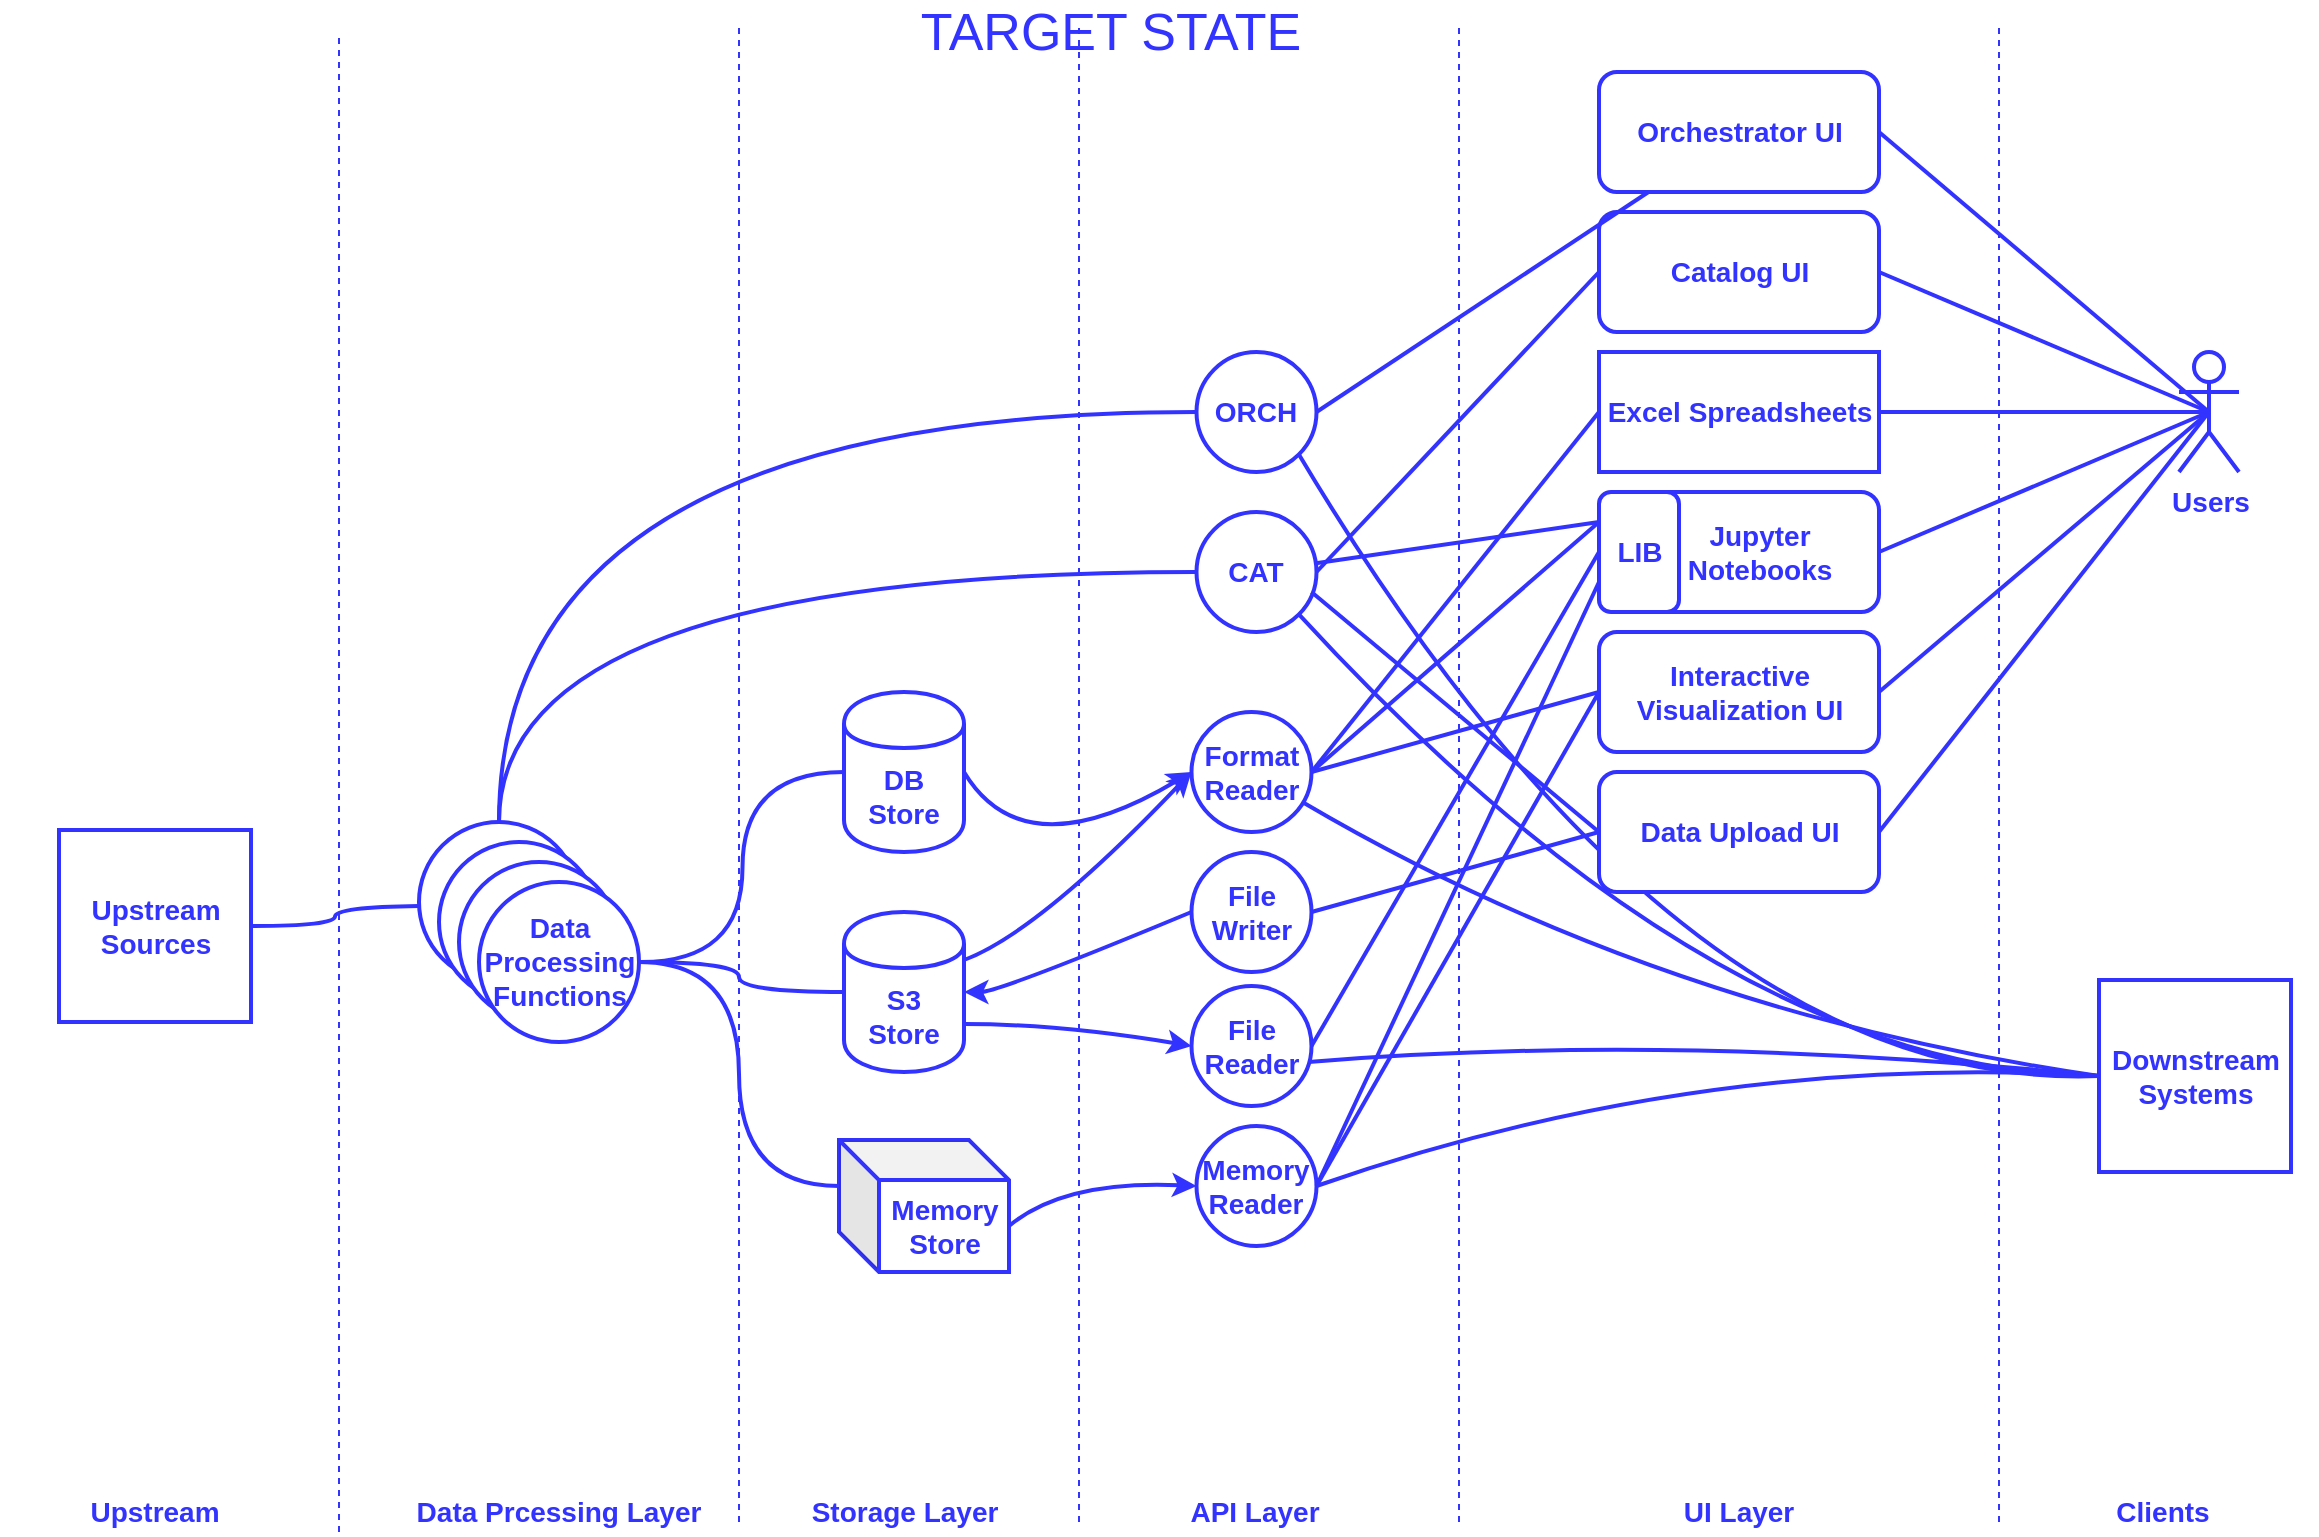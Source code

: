 <mxfile version="12.9.12" type="github">
  <diagram id="r2NSekNp3wbSOlfvAG0S" name="Page-1">
    <mxGraphModel dx="1630" dy="925" grid="1" gridSize="10" guides="1" tooltips="1" connect="1" arrows="1" fold="1" page="1" pageScale="1" pageWidth="1169" pageHeight="827" math="0" shadow="0">
      <root>
        <mxCell id="0" />
        <mxCell id="1" parent="0" />
        <mxCell id="Jqj_em_PHmAIY5iKjUlL-1" value="&lt;div&gt;&lt;font style=&quot;font-size: 14px&quot; color=&quot;#3333FF&quot;&gt;&lt;b&gt;S3 &lt;br&gt;&lt;/b&gt;&lt;/font&gt;&lt;/div&gt;&lt;div&gt;&lt;font style=&quot;font-size: 14px&quot; color=&quot;#3333FF&quot;&gt;&lt;b&gt;Store&lt;/b&gt;&lt;/font&gt;&lt;/div&gt;" style="shape=cylinder;whiteSpace=wrap;html=1;boundedLbl=1;backgroundOutline=1;strokeColor=#3333FF;strokeWidth=2;fillColor=#FFFFFF;" parent="1" vertex="1">
          <mxGeometry x="427" y="460" width="60" height="80" as="geometry" />
        </mxCell>
        <mxCell id="Jqj_em_PHmAIY5iKjUlL-2" value="&lt;div&gt;&lt;font style=&quot;font-size: 14px&quot; color=&quot;#3333FF&quot;&gt;&lt;b&gt;DB&lt;br&gt;&lt;/b&gt;&lt;/font&gt;&lt;/div&gt;&lt;div&gt;&lt;font style=&quot;font-size: 14px&quot; color=&quot;#3333FF&quot;&gt;&lt;b&gt;Store&lt;/b&gt;&lt;/font&gt;&lt;/div&gt;" style="shape=cylinder;whiteSpace=wrap;html=1;boundedLbl=1;backgroundOutline=1;strokeColor=#3333FF;strokeWidth=2;fillColor=#FFFFFF;" parent="1" vertex="1">
          <mxGeometry x="427" y="350" width="60" height="80" as="geometry" />
        </mxCell>
        <mxCell id="Jqj_em_PHmAIY5iKjUlL-3" value="&lt;div&gt;&lt;font style=&quot;font-size: 14px&quot;&gt;&lt;b&gt;&lt;font style=&quot;font-size: 14px&quot; color=&quot;#3333FF&quot;&gt;Format&lt;br&gt;&lt;/font&gt;&lt;/b&gt;&lt;/font&gt;&lt;/div&gt;&lt;div&gt;&lt;font style=&quot;font-size: 14px&quot;&gt;&lt;b&gt;&lt;font style=&quot;font-size: 14px&quot; color=&quot;#3333FF&quot;&gt;Reader &lt;br&gt;&lt;/font&gt;&lt;/b&gt;&lt;/font&gt;&lt;/div&gt;" style="ellipse;whiteSpace=wrap;html=1;aspect=fixed;strokeColor=#3333FF;strokeWidth=2;fillColor=#FFFFFF;" parent="1" vertex="1">
          <mxGeometry x="600.75" y="360" width="60" height="60" as="geometry" />
        </mxCell>
        <mxCell id="Jqj_em_PHmAIY5iKjUlL-4" value="&lt;div style=&quot;font-size: 14px&quot;&gt;&lt;font style=&quot;font-size: 14px&quot;&gt;&lt;b&gt;&lt;font style=&quot;font-size: 14px&quot; color=&quot;#3333FF&quot;&gt;Memory&lt;/font&gt;&lt;/b&gt;&lt;/font&gt;&lt;/div&gt;&lt;div style=&quot;font-size: 14px&quot;&gt;&lt;font style=&quot;font-size: 14px&quot;&gt;&lt;b&gt;&lt;font style=&quot;font-size: 14px&quot; color=&quot;#3333FF&quot;&gt;Store&lt;br&gt;&lt;/font&gt;&lt;/b&gt;&lt;/font&gt;&lt;/div&gt;" style="shape=cube;whiteSpace=wrap;html=1;boundedLbl=1;backgroundOutline=1;darkOpacity=0.05;darkOpacity2=0.1;strokeColor=#3333FF;strokeWidth=2;fillColor=#FFFFFF;" parent="1" vertex="1">
          <mxGeometry x="424.5" y="574" width="85" height="66" as="geometry" />
        </mxCell>
        <mxCell id="Jqj_em_PHmAIY5iKjUlL-5" value="&lt;div&gt;&lt;font style=&quot;font-size: 14px&quot;&gt;&lt;b&gt;&lt;font style=&quot;font-size: 14px&quot; color=&quot;#3333FF&quot;&gt;File&lt;/font&gt;&lt;/b&gt;&lt;/font&gt;&lt;/div&gt;&lt;div&gt;&lt;font style=&quot;font-size: 14px&quot;&gt;&lt;b&gt;&lt;font style=&quot;font-size: 14px&quot; color=&quot;#3333FF&quot;&gt;Reader&lt;/font&gt;&lt;/b&gt;&lt;/font&gt;&lt;/div&gt;" style="ellipse;whiteSpace=wrap;html=1;aspect=fixed;strokeColor=#3333FF;strokeWidth=2;fillColor=#FFFFFF;" parent="1" vertex="1">
          <mxGeometry x="600.75" y="497" width="60" height="60" as="geometry" />
        </mxCell>
        <mxCell id="Jqj_em_PHmAIY5iKjUlL-6" value="&lt;div&gt;&lt;font style=&quot;font-size: 14px&quot;&gt;&lt;b&gt;&lt;font style=&quot;font-size: 14px&quot; color=&quot;#3333FF&quot;&gt;Memory&lt;/font&gt;&lt;/b&gt;&lt;/font&gt;&lt;/div&gt;&lt;div&gt;&lt;font style=&quot;font-size: 14px&quot;&gt;&lt;b&gt;&lt;font style=&quot;font-size: 14px&quot; color=&quot;#3333FF&quot;&gt;Reader&lt;/font&gt;&lt;/b&gt;&lt;/font&gt;&lt;/div&gt;" style="ellipse;whiteSpace=wrap;html=1;aspect=fixed;strokeColor=#3333FF;strokeWidth=2;fillColor=#FFFFFF;" parent="1" vertex="1">
          <mxGeometry x="603.25" y="567" width="60" height="60" as="geometry" />
        </mxCell>
        <mxCell id="Jqj_em_PHmAIY5iKjUlL-7" value="" style="endArrow=classic;html=1;exitX=1;exitY=0.5;exitDx=0;exitDy=0;entryX=0;entryY=0.5;entryDx=0;entryDy=0;strokeColor=#3333FF;strokeWidth=2;curved=1;" parent="1" source="Jqj_em_PHmAIY5iKjUlL-2" target="Jqj_em_PHmAIY5iKjUlL-3" edge="1">
          <mxGeometry width="50" height="50" relative="1" as="geometry">
            <mxPoint x="587" y="630" as="sourcePoint" />
            <mxPoint x="637" y="580" as="targetPoint" />
            <Array as="points">
              <mxPoint x="517" y="440" />
            </Array>
          </mxGeometry>
        </mxCell>
        <mxCell id="Jqj_em_PHmAIY5iKjUlL-8" value="" style="endArrow=classic;html=1;exitX=1;exitY=0.3;exitDx=0;exitDy=0;entryX=0;entryY=0.5;entryDx=0;entryDy=0;strokeColor=#3333FF;strokeWidth=2;curved=1;" parent="1" source="Jqj_em_PHmAIY5iKjUlL-1" target="Jqj_em_PHmAIY5iKjUlL-3" edge="1">
          <mxGeometry width="50" height="50" relative="1" as="geometry">
            <mxPoint x="497" y="400" as="sourcePoint" />
            <mxPoint x="577" y="480" as="targetPoint" />
            <Array as="points">
              <mxPoint x="524.5" y="470" />
            </Array>
          </mxGeometry>
        </mxCell>
        <mxCell id="Jqj_em_PHmAIY5iKjUlL-10" value="" style="endArrow=classic;html=1;exitX=1;exitY=0.7;exitDx=0;exitDy=0;entryX=0;entryY=0.5;entryDx=0;entryDy=0;strokeColor=#3333FF;strokeWidth=2;curved=1;" parent="1" source="Jqj_em_PHmAIY5iKjUlL-1" target="Jqj_em_PHmAIY5iKjUlL-5" edge="1">
          <mxGeometry width="50" height="50" relative="1" as="geometry">
            <mxPoint x="497" y="500" as="sourcePoint" />
            <mxPoint x="577" y="480" as="targetPoint" />
            <Array as="points">
              <mxPoint x="534.5" y="516" />
            </Array>
          </mxGeometry>
        </mxCell>
        <mxCell id="Jqj_em_PHmAIY5iKjUlL-13" value="" style="endArrow=classic;html=1;exitX=0;exitY=0;exitDx=85;exitDy=43;entryX=0;entryY=0.5;entryDx=0;entryDy=0;strokeColor=#3333FF;strokeWidth=2;exitPerimeter=0;curved=1;" parent="1" source="Jqj_em_PHmAIY5iKjUlL-4" target="Jqj_em_PHmAIY5iKjUlL-6" edge="1">
          <mxGeometry width="50" height="50" relative="1" as="geometry">
            <mxPoint x="497" y="530" as="sourcePoint" />
            <mxPoint x="597" y="524" as="targetPoint" />
            <Array as="points">
              <mxPoint x="537" y="594" />
            </Array>
          </mxGeometry>
        </mxCell>
        <mxCell id="Jqj_em_PHmAIY5iKjUlL-14" value="&lt;font color=&quot;#3333FF&quot;&gt;&lt;b&gt;&lt;font style=&quot;font-size: 14px&quot;&gt;ORCH&lt;/font&gt;&lt;/b&gt;&lt;/font&gt;" style="ellipse;whiteSpace=wrap;html=1;aspect=fixed;strokeColor=#3333FF;strokeWidth=2;fillColor=#FFFFFF;" parent="1" vertex="1">
          <mxGeometry x="603.25" y="180" width="60" height="60" as="geometry" />
        </mxCell>
        <mxCell id="Jqj_em_PHmAIY5iKjUlL-15" value="&lt;div&gt;&lt;font style=&quot;font-size: 14px&quot;&gt;&lt;b&gt;&lt;font style=&quot;font-size: 14px&quot; color=&quot;#3333FF&quot;&gt;CAT&lt;/font&gt;&lt;/b&gt;&lt;/font&gt;&lt;/div&gt;" style="ellipse;whiteSpace=wrap;html=1;aspect=fixed;strokeColor=#3333FF;strokeWidth=2;fillColor=#FFFFFF;" parent="1" vertex="1">
          <mxGeometry x="603.25" y="260" width="60" height="60" as="geometry" />
        </mxCell>
        <mxCell id="Jqj_em_PHmAIY5iKjUlL-16" value="&lt;font color=&quot;#3333FF&quot;&gt;&lt;b&gt;&lt;font style=&quot;font-size: 14px&quot;&gt;Orchestrator UI&lt;/font&gt;&lt;/b&gt;&lt;/font&gt;" style="rounded=1;whiteSpace=wrap;html=1;strokeColor=#3333FF;strokeWidth=2;fillColor=#FFFFFF;" parent="1" vertex="1">
          <mxGeometry x="804.5" y="40" width="140" height="60" as="geometry" />
        </mxCell>
        <mxCell id="Jqj_em_PHmAIY5iKjUlL-17" value="&lt;font color=&quot;#3333FF&quot;&gt;&lt;b&gt;&lt;font style=&quot;font-size: 14px&quot;&gt;Catalog UI&lt;/font&gt;&lt;/b&gt;&lt;/font&gt;" style="rounded=1;whiteSpace=wrap;html=1;strokeColor=#3333FF;strokeWidth=2;fillColor=#FFFFFF;" parent="1" vertex="1">
          <mxGeometry x="804.5" y="110" width="140" height="60" as="geometry" />
        </mxCell>
        <mxCell id="Jqj_em_PHmAIY5iKjUlL-18" value="&lt;font size=&quot;1&quot; color=&quot;#3333FF&quot;&gt;&lt;b style=&quot;font-size: 14px&quot;&gt;Users&lt;/b&gt;&lt;/font&gt;" style="shape=umlActor;verticalLabelPosition=bottom;labelBackgroundColor=#ffffff;verticalAlign=top;html=1;strokeColor=#3333FF;strokeWidth=2;fillColor=#FFFFFF;" parent="1" vertex="1">
          <mxGeometry x="1094.5" y="180" width="30" height="60" as="geometry" />
        </mxCell>
        <mxCell id="Jqj_em_PHmAIY5iKjUlL-19" value="" style="endArrow=none;html=1;strokeColor=#3333FF;strokeWidth=2;exitX=1;exitY=0.5;exitDx=0;exitDy=0;endFill=0;" parent="1" source="Jqj_em_PHmAIY5iKjUlL-14" target="Jqj_em_PHmAIY5iKjUlL-16" edge="1">
          <mxGeometry width="50" height="50" relative="1" as="geometry">
            <mxPoint x="654.5" y="640" as="sourcePoint" />
            <mxPoint x="704.5" y="590" as="targetPoint" />
          </mxGeometry>
        </mxCell>
        <mxCell id="Jqj_em_PHmAIY5iKjUlL-20" value="" style="endArrow=none;html=1;strokeColor=#3333FF;strokeWidth=2;exitX=1;exitY=0.5;exitDx=0;exitDy=0;entryX=0;entryY=0.5;entryDx=0;entryDy=0;endFill=0;" parent="1" source="Jqj_em_PHmAIY5iKjUlL-15" target="Jqj_em_PHmAIY5iKjUlL-17" edge="1">
          <mxGeometry width="50" height="50" relative="1" as="geometry">
            <mxPoint x="657" y="230" as="sourcePoint" />
            <mxPoint x="717" y="230" as="targetPoint" />
          </mxGeometry>
        </mxCell>
        <mxCell id="Jqj_em_PHmAIY5iKjUlL-21" value="" style="endArrow=none;html=1;strokeColor=#3333FF;strokeWidth=2;exitX=1;exitY=0.5;exitDx=0;exitDy=0;entryX=0.5;entryY=0.5;entryDx=0;entryDy=0;entryPerimeter=0;" parent="1" source="Jqj_em_PHmAIY5iKjUlL-16" target="Jqj_em_PHmAIY5iKjUlL-18" edge="1">
          <mxGeometry width="50" height="50" relative="1" as="geometry">
            <mxPoint x="654.5" y="640" as="sourcePoint" />
            <mxPoint x="704.5" y="590" as="targetPoint" />
          </mxGeometry>
        </mxCell>
        <mxCell id="Jqj_em_PHmAIY5iKjUlL-22" value="" style="endArrow=none;html=1;strokeColor=#3333FF;strokeWidth=2;exitX=1;exitY=0.5;exitDx=0;exitDy=0;entryX=0.5;entryY=0.5;entryDx=0;entryDy=0;entryPerimeter=0;" parent="1" source="Jqj_em_PHmAIY5iKjUlL-17" target="Jqj_em_PHmAIY5iKjUlL-18" edge="1">
          <mxGeometry width="50" height="50" relative="1" as="geometry">
            <mxPoint x="837" y="230" as="sourcePoint" />
            <mxPoint x="1014.5" y="258" as="targetPoint" />
          </mxGeometry>
        </mxCell>
        <mxCell id="Jqj_em_PHmAIY5iKjUlL-23" value="&lt;font style=&quot;font-size: 14px&quot; color=&quot;#3333FF&quot;&gt;&lt;b&gt;Interactive Visualization UI&lt;br&gt;&lt;/b&gt;&lt;/font&gt;" style="rounded=1;whiteSpace=wrap;html=1;strokeColor=#3333FF;strokeWidth=2;fillColor=#FFFFFF;" parent="1" vertex="1">
          <mxGeometry x="804.5" y="320" width="140" height="60" as="geometry" />
        </mxCell>
        <mxCell id="Jqj_em_PHmAIY5iKjUlL-24" value="&lt;font style=&quot;font-size: 14px&quot; color=&quot;#3333FF&quot;&gt;&lt;b&gt;Jupyter Notebooks&lt;/b&gt;&lt;/font&gt;" style="rounded=1;whiteSpace=wrap;html=1;strokeColor=#3333FF;strokeWidth=2;fillColor=#FFFFFF;" parent="1" vertex="1">
          <mxGeometry x="824.5" y="250" width="120" height="60" as="geometry" />
        </mxCell>
        <mxCell id="Jqj_em_PHmAIY5iKjUlL-25" value="&lt;font color=&quot;#3333FF&quot;&gt;&lt;b&gt;&lt;font style=&quot;font-size: 14px&quot;&gt;LIB&lt;/font&gt;&lt;/b&gt;&lt;/font&gt;" style="rounded=1;whiteSpace=wrap;html=1;strokeColor=#3333FF;strokeWidth=2;fillColor=#FFFFFF;" parent="1" vertex="1">
          <mxGeometry x="804.5" y="250" width="40" height="60" as="geometry" />
        </mxCell>
        <mxCell id="Jqj_em_PHmAIY5iKjUlL-27" value="" style="endArrow=none;html=1;strokeColor=#3333FF;strokeWidth=2;exitX=1;exitY=0.5;exitDx=0;exitDy=0;entryX=0;entryY=0.5;entryDx=0;entryDy=0;endFill=0;" parent="1" source="Jqj_em_PHmAIY5iKjUlL-5" target="Jqj_em_PHmAIY5iKjUlL-25" edge="1">
          <mxGeometry width="50" height="50" relative="1" as="geometry">
            <mxPoint x="654.5" y="620" as="sourcePoint" />
            <mxPoint x="704.5" y="570" as="targetPoint" />
          </mxGeometry>
        </mxCell>
        <mxCell id="Jqj_em_PHmAIY5iKjUlL-28" value="" style="endArrow=none;html=1;strokeColor=#3333FF;strokeWidth=2;exitX=1;exitY=0.5;exitDx=0;exitDy=0;entryX=0;entryY=0.75;entryDx=0;entryDy=0;endFill=0;" parent="1" source="Jqj_em_PHmAIY5iKjUlL-6" target="Jqj_em_PHmAIY5iKjUlL-25" edge="1">
          <mxGeometry width="50" height="50" relative="1" as="geometry">
            <mxPoint x="657" y="510" as="sourcePoint" />
            <mxPoint x="704.5" y="520" as="targetPoint" />
          </mxGeometry>
        </mxCell>
        <mxCell id="Jqj_em_PHmAIY5iKjUlL-30" value="" style="endArrow=none;html=1;strokeColor=#3333FF;strokeWidth=2;entryX=0;entryY=0.25;entryDx=0;entryDy=0;exitX=1;exitY=0.5;exitDx=0;exitDy=0;endFill=0;" parent="1" source="Jqj_em_PHmAIY5iKjUlL-3" target="Jqj_em_PHmAIY5iKjUlL-25" edge="1">
          <mxGeometry width="50" height="50" relative="1" as="geometry">
            <mxPoint x="649.5" y="428" as="sourcePoint" />
            <mxPoint x="704.5" y="570" as="targetPoint" />
          </mxGeometry>
        </mxCell>
        <mxCell id="Jqj_em_PHmAIY5iKjUlL-31" value="" style="endArrow=none;html=1;strokeColor=#3333FF;strokeWidth=2;exitX=1;exitY=0.5;exitDx=0;exitDy=0;entryX=0;entryY=0.5;entryDx=0;entryDy=0;endFill=0;" parent="1" source="Jqj_em_PHmAIY5iKjUlL-3" target="Jqj_em_PHmAIY5iKjUlL-23" edge="1">
          <mxGeometry width="50" height="50" relative="1" as="geometry">
            <mxPoint x="654.5" y="620" as="sourcePoint" />
            <mxPoint x="704.5" y="570" as="targetPoint" />
          </mxGeometry>
        </mxCell>
        <mxCell id="Jqj_em_PHmAIY5iKjUlL-32" value="" style="endArrow=none;html=1;strokeColor=#3333FF;strokeWidth=2;exitX=1;exitY=0.5;exitDx=0;exitDy=0;entryX=0;entryY=0.5;entryDx=0;entryDy=0;endFill=0;" parent="1" source="Jqj_em_PHmAIY5iKjUlL-6" target="Jqj_em_PHmAIY5iKjUlL-23" edge="1">
          <mxGeometry width="50" height="50" relative="1" as="geometry">
            <mxPoint x="654.5" y="620" as="sourcePoint" />
            <mxPoint x="704.5" y="570" as="targetPoint" />
          </mxGeometry>
        </mxCell>
        <mxCell id="Jqj_em_PHmAIY5iKjUlL-34" value="&lt;font size=&quot;1&quot; color=&quot;#3333FF&quot;&gt;&lt;b style=&quot;font-size: 14px&quot;&gt;Excel Spreadsheets&lt;/b&gt;&lt;/font&gt;" style="rounded=0;whiteSpace=wrap;html=1;strokeColor=#3333FF;strokeWidth=2;fillColor=#FFFFFF;" parent="1" vertex="1">
          <mxGeometry x="804.5" y="180" width="140" height="60" as="geometry" />
        </mxCell>
        <mxCell id="Jqj_em_PHmAIY5iKjUlL-35" value="" style="endArrow=none;html=1;strokeColor=#3333FF;strokeWidth=2;exitX=1;exitY=0.5;exitDx=0;exitDy=0;entryX=0;entryY=0.5;entryDx=0;entryDy=0;endFill=0;" parent="1" source="Jqj_em_PHmAIY5iKjUlL-3" target="Jqj_em_PHmAIY5iKjUlL-34" edge="1">
          <mxGeometry width="50" height="50" relative="1" as="geometry">
            <mxPoint x="654.5" y="620" as="sourcePoint" />
            <mxPoint x="704.5" y="570" as="targetPoint" />
          </mxGeometry>
        </mxCell>
        <mxCell id="Jqj_em_PHmAIY5iKjUlL-37" value="" style="endArrow=none;html=1;strokeColor=#3333FF;strokeWidth=2;entryX=1;entryY=0.5;entryDx=0;entryDy=0;exitX=0.5;exitY=0.5;exitDx=0;exitDy=0;exitPerimeter=0;" parent="1" source="Jqj_em_PHmAIY5iKjUlL-18" target="Jqj_em_PHmAIY5iKjUlL-34" edge="1">
          <mxGeometry width="50" height="50" relative="1" as="geometry">
            <mxPoint x="654.5" y="620" as="sourcePoint" />
            <mxPoint x="704.5" y="570" as="targetPoint" />
          </mxGeometry>
        </mxCell>
        <mxCell id="Jqj_em_PHmAIY5iKjUlL-38" value="" style="endArrow=none;html=1;strokeColor=#3333FF;strokeWidth=2;entryX=1;entryY=0.5;entryDx=0;entryDy=0;exitX=0.5;exitY=0.5;exitDx=0;exitDy=0;exitPerimeter=0;" parent="1" source="Jqj_em_PHmAIY5iKjUlL-18" target="Jqj_em_PHmAIY5iKjUlL-24" edge="1">
          <mxGeometry width="50" height="50" relative="1" as="geometry">
            <mxPoint x="1094.5" y="410" as="sourcePoint" />
            <mxPoint x="894.5" y="420" as="targetPoint" />
          </mxGeometry>
        </mxCell>
        <mxCell id="Jqj_em_PHmAIY5iKjUlL-39" value="" style="endArrow=none;html=1;strokeColor=#3333FF;strokeWidth=2;entryX=1;entryY=0.5;entryDx=0;entryDy=0;exitX=0.5;exitY=0.5;exitDx=0;exitDy=0;exitPerimeter=0;" parent="1" source="Jqj_em_PHmAIY5iKjUlL-18" target="Jqj_em_PHmAIY5iKjUlL-23" edge="1">
          <mxGeometry width="50" height="50" relative="1" as="geometry">
            <mxPoint x="1104.5" y="330" as="sourcePoint" />
            <mxPoint x="904.5" y="430" as="targetPoint" />
          </mxGeometry>
        </mxCell>
        <mxCell id="fJw50IXRXmYTmHG4fuBE-7" value="&lt;div&gt;&lt;font size=&quot;1&quot; color=&quot;#3333FF&quot;&gt;&lt;b style=&quot;font-size: 14px&quot;&gt;Downstream&lt;/b&gt;&lt;/font&gt;&lt;/div&gt;&lt;div&gt;&lt;font size=&quot;1&quot; color=&quot;#3333FF&quot;&gt;&lt;b style=&quot;font-size: 14px&quot;&gt;Systems&lt;/b&gt;&lt;/font&gt;&lt;/div&gt;" style="whiteSpace=wrap;html=1;aspect=fixed;strokeColor=#3333FF;strokeWidth=2;fillColor=#FFFFFF;" parent="1" vertex="1">
          <mxGeometry x="1054.5" y="494" width="96" height="96" as="geometry" />
        </mxCell>
        <mxCell id="fJw50IXRXmYTmHG4fuBE-11" value="" style="endArrow=none;html=1;strokeColor=#3333FF;strokeWidth=2;entryX=0;entryY=0.5;entryDx=0;entryDy=0;curved=1;endFill=0;" parent="1" source="Jqj_em_PHmAIY5iKjUlL-3" target="fJw50IXRXmYTmHG4fuBE-7" edge="1">
          <mxGeometry width="50" height="50" relative="1" as="geometry">
            <mxPoint x="624.5" y="500" as="sourcePoint" />
            <mxPoint x="674.5" y="450" as="targetPoint" />
            <Array as="points">
              <mxPoint x="834.5" y="510" />
            </Array>
          </mxGeometry>
        </mxCell>
        <mxCell id="fJw50IXRXmYTmHG4fuBE-12" value="" style="endArrow=none;html=1;strokeColor=#3333FF;strokeWidth=2;entryX=0;entryY=0.5;entryDx=0;entryDy=0;curved=1;exitX=0.975;exitY=0.633;exitDx=0;exitDy=0;exitPerimeter=0;endFill=0;" parent="1" source="Jqj_em_PHmAIY5iKjUlL-5" target="fJw50IXRXmYTmHG4fuBE-7" edge="1">
          <mxGeometry width="50" height="50" relative="1" as="geometry">
            <mxPoint x="651.811" y="432.414" as="sourcePoint" />
            <mxPoint x="1064.5" y="549" as="targetPoint" />
            <Array as="points">
              <mxPoint x="844.5" y="520" />
            </Array>
          </mxGeometry>
        </mxCell>
        <mxCell id="fJw50IXRXmYTmHG4fuBE-13" value="" style="endArrow=none;html=1;strokeColor=#3333FF;strokeWidth=2;entryX=0;entryY=0.5;entryDx=0;entryDy=0;curved=1;exitX=1;exitY=0.5;exitDx=0;exitDy=0;endFill=0;" parent="1" source="Jqj_em_PHmAIY5iKjUlL-6" target="fJw50IXRXmYTmHG4fuBE-7" edge="1">
          <mxGeometry width="50" height="50" relative="1" as="geometry">
            <mxPoint x="661.811" y="442.414" as="sourcePoint" />
            <mxPoint x="1074.5" y="559" as="targetPoint" />
            <Array as="points">
              <mxPoint x="854.5" y="530" />
            </Array>
          </mxGeometry>
        </mxCell>
        <mxCell id="fJw50IXRXmYTmHG4fuBE-14" value="" style="endArrow=none;html=1;strokeColor=#3333FF;strokeWidth=2;curved=1;exitX=1;exitY=1;exitDx=0;exitDy=0;entryX=0;entryY=0.5;entryDx=0;entryDy=0;endFill=0;" parent="1" source="Jqj_em_PHmAIY5iKjUlL-15" target="fJw50IXRXmYTmHG4fuBE-7" edge="1">
          <mxGeometry width="50" height="50" relative="1" as="geometry">
            <mxPoint x="671.811" y="452.414" as="sourcePoint" />
            <mxPoint x="1044.5" y="540" as="targetPoint" />
            <Array as="points">
              <mxPoint x="864.5" y="540" />
            </Array>
          </mxGeometry>
        </mxCell>
        <mxCell id="fJw50IXRXmYTmHG4fuBE-15" value="" style="endArrow=none;html=1;strokeColor=#3333FF;strokeWidth=2;curved=1;exitX=1;exitY=1;exitDx=0;exitDy=0;entryX=0;entryY=0.5;entryDx=0;entryDy=0;endFill=0;" parent="1" source="Jqj_em_PHmAIY5iKjUlL-14" target="fJw50IXRXmYTmHG4fuBE-7" edge="1">
          <mxGeometry width="50" height="50" relative="1" as="geometry">
            <mxPoint x="681.811" y="462.414" as="sourcePoint" />
            <mxPoint x="1044.5" y="540" as="targetPoint" />
            <Array as="points">
              <mxPoint x="844.5" y="550" />
            </Array>
          </mxGeometry>
        </mxCell>
        <mxCell id="fJw50IXRXmYTmHG4fuBE-22" value="&lt;font style=&quot;font-size: 14px&quot; color=&quot;#3333FF&quot;&gt;&lt;b&gt;Data Upload UI&lt;br&gt;&lt;/b&gt;&lt;/font&gt;" style="rounded=1;whiteSpace=wrap;html=1;strokeColor=#3333FF;strokeWidth=2;fillColor=#FFFFFF;" parent="1" vertex="1">
          <mxGeometry x="804.5" y="390" width="140" height="60" as="geometry" />
        </mxCell>
        <mxCell id="fJw50IXRXmYTmHG4fuBE-23" value="&lt;div&gt;&lt;font style=&quot;font-size: 14px&quot;&gt;&lt;b&gt;&lt;font style=&quot;font-size: 14px&quot; color=&quot;#3333FF&quot;&gt;File Writer&lt;br&gt;&lt;/font&gt;&lt;/b&gt;&lt;/font&gt;&lt;/div&gt;" style="ellipse;whiteSpace=wrap;html=1;aspect=fixed;strokeColor=#3333FF;strokeWidth=2;fillColor=#FFFFFF;" parent="1" vertex="1">
          <mxGeometry x="600.75" y="430" width="60" height="60" as="geometry" />
        </mxCell>
        <mxCell id="fJw50IXRXmYTmHG4fuBE-24" value="" style="endArrow=classic;html=1;strokeColor=#3333FF;strokeWidth=2;exitX=0;exitY=0.5;exitDx=0;exitDy=0;entryX=1;entryY=0.5;entryDx=0;entryDy=0;curved=1;" parent="1" source="fJw50IXRXmYTmHG4fuBE-23" target="Jqj_em_PHmAIY5iKjUlL-1" edge="1">
          <mxGeometry width="50" height="50" relative="1" as="geometry">
            <mxPoint x="624.5" y="500" as="sourcePoint" />
            <mxPoint x="674.5" y="450" as="targetPoint" />
            <Array as="points">
              <mxPoint x="504.5" y="500" />
            </Array>
          </mxGeometry>
        </mxCell>
        <mxCell id="fJw50IXRXmYTmHG4fuBE-25" value="" style="endArrow=none;html=1;strokeColor=#3333FF;strokeWidth=2;entryX=0;entryY=0.5;entryDx=0;entryDy=0;exitX=1;exitY=0.5;exitDx=0;exitDy=0;" parent="1" source="fJw50IXRXmYTmHG4fuBE-23" target="fJw50IXRXmYTmHG4fuBE-22" edge="1">
          <mxGeometry width="50" height="50" relative="1" as="geometry">
            <mxPoint x="624.5" y="500" as="sourcePoint" />
            <mxPoint x="674.5" y="450" as="targetPoint" />
          </mxGeometry>
        </mxCell>
        <mxCell id="fJw50IXRXmYTmHG4fuBE-26" value="" style="endArrow=none;html=1;strokeColor=#3333FF;strokeWidth=2;entryX=0;entryY=0.5;entryDx=0;entryDy=0;exitX=0.958;exitY=0.667;exitDx=0;exitDy=0;exitPerimeter=0;" parent="1" source="Jqj_em_PHmAIY5iKjUlL-15" target="fJw50IXRXmYTmHG4fuBE-22" edge="1">
          <mxGeometry width="50" height="50" relative="1" as="geometry">
            <mxPoint x="624.5" y="500" as="sourcePoint" />
            <mxPoint x="674.5" y="450" as="targetPoint" />
          </mxGeometry>
        </mxCell>
        <mxCell id="fJw50IXRXmYTmHG4fuBE-36" style="edgeStyle=orthogonalEdgeStyle;curved=1;orthogonalLoop=1;jettySize=auto;html=1;exitX=0.5;exitY=0;exitDx=0;exitDy=0;entryX=0;entryY=0.5;entryDx=0;entryDy=0;endArrow=none;endFill=0;strokeColor=#3333FF;strokeWidth=2;" parent="1" source="fJw50IXRXmYTmHG4fuBE-27" target="Jqj_em_PHmAIY5iKjUlL-14" edge="1">
          <mxGeometry relative="1" as="geometry" />
        </mxCell>
        <mxCell id="fJw50IXRXmYTmHG4fuBE-38" style="edgeStyle=orthogonalEdgeStyle;curved=1;orthogonalLoop=1;jettySize=auto;html=1;exitX=0.5;exitY=0;exitDx=0;exitDy=0;entryX=0;entryY=0.5;entryDx=0;entryDy=0;endArrow=none;endFill=0;strokeColor=#3333FF;strokeWidth=2;" parent="1" source="fJw50IXRXmYTmHG4fuBE-27" target="Jqj_em_PHmAIY5iKjUlL-15" edge="1">
          <mxGeometry relative="1" as="geometry" />
        </mxCell>
        <mxCell id="fJw50IXRXmYTmHG4fuBE-27" value="" style="ellipse;whiteSpace=wrap;html=1;aspect=fixed;strokeColor=#3333FF;strokeWidth=2;fillColor=#FFFFFF;" parent="1" vertex="1">
          <mxGeometry x="214.5" y="415" width="80" height="80" as="geometry" />
        </mxCell>
        <mxCell id="fJw50IXRXmYTmHG4fuBE-28" value="" style="ellipse;whiteSpace=wrap;html=1;aspect=fixed;strokeColor=#3333FF;strokeWidth=2;fillColor=#FFFFFF;" parent="1" vertex="1">
          <mxGeometry x="224.5" y="425" width="80" height="80" as="geometry" />
        </mxCell>
        <mxCell id="fJw50IXRXmYTmHG4fuBE-29" value="" style="ellipse;whiteSpace=wrap;html=1;aspect=fixed;strokeColor=#3333FF;strokeWidth=2;fillColor=#FFFFFF;" parent="1" vertex="1">
          <mxGeometry x="234.5" y="435" width="80" height="80" as="geometry" />
        </mxCell>
        <mxCell id="fJw50IXRXmYTmHG4fuBE-32" style="edgeStyle=orthogonalEdgeStyle;curved=1;orthogonalLoop=1;jettySize=auto;html=1;entryX=0;entryY=0.5;entryDx=0;entryDy=0;endArrow=none;endFill=0;strokeColor=#3333FF;strokeWidth=2;" parent="1" target="Jqj_em_PHmAIY5iKjUlL-2" edge="1">
          <mxGeometry relative="1" as="geometry">
            <mxPoint x="324.5" y="485" as="sourcePoint" />
          </mxGeometry>
        </mxCell>
        <mxCell id="fJw50IXRXmYTmHG4fuBE-33" style="edgeStyle=orthogonalEdgeStyle;curved=1;orthogonalLoop=1;jettySize=auto;html=1;exitX=1;exitY=0.5;exitDx=0;exitDy=0;entryX=0;entryY=0.5;entryDx=0;entryDy=0;endArrow=none;endFill=0;strokeColor=#3333FF;strokeWidth=2;" parent="1" source="fJw50IXRXmYTmHG4fuBE-30" target="Jqj_em_PHmAIY5iKjUlL-1" edge="1">
          <mxGeometry relative="1" as="geometry">
            <Array as="points">
              <mxPoint x="374.5" y="485" />
              <mxPoint x="374.5" y="500" />
            </Array>
          </mxGeometry>
        </mxCell>
        <mxCell id="fJw50IXRXmYTmHG4fuBE-34" style="edgeStyle=orthogonalEdgeStyle;curved=1;orthogonalLoop=1;jettySize=auto;html=1;exitX=1;exitY=0.5;exitDx=0;exitDy=0;entryX=0;entryY=0;entryDx=0;entryDy=23;entryPerimeter=0;endArrow=none;endFill=0;strokeColor=#3333FF;strokeWidth=2;" parent="1" source="fJw50IXRXmYTmHG4fuBE-30" target="Jqj_em_PHmAIY5iKjUlL-4" edge="1">
          <mxGeometry relative="1" as="geometry" />
        </mxCell>
        <mxCell id="fJw50IXRXmYTmHG4fuBE-30" value="&lt;div&gt;&lt;font size=&quot;1&quot; color=&quot;#3333FF&quot;&gt;&lt;b style=&quot;font-size: 14px&quot;&gt;Data Processing&lt;/b&gt;&lt;/font&gt;&lt;/div&gt;&lt;div&gt;&lt;font size=&quot;1&quot; color=&quot;#3333FF&quot;&gt;&lt;b style=&quot;font-size: 14px&quot;&gt;Functions&lt;/b&gt;&lt;/font&gt;&lt;/div&gt;" style="ellipse;whiteSpace=wrap;html=1;aspect=fixed;strokeColor=#3333FF;strokeWidth=2;fillColor=#FFFFFF;" parent="1" vertex="1">
          <mxGeometry x="244.5" y="445" width="80" height="80" as="geometry" />
        </mxCell>
        <mxCell id="fJw50IXRXmYTmHG4fuBE-41" style="edgeStyle=orthogonalEdgeStyle;curved=1;orthogonalLoop=1;jettySize=auto;html=1;exitX=1;exitY=0.5;exitDx=0;exitDy=0;endArrow=none;endFill=0;strokeColor=#3333FF;strokeWidth=2;" parent="1" source="fJw50IXRXmYTmHG4fuBE-39" edge="1">
          <mxGeometry relative="1" as="geometry">
            <mxPoint x="214.5" y="457" as="targetPoint" />
          </mxGeometry>
        </mxCell>
        <mxCell id="fJw50IXRXmYTmHG4fuBE-39" value="&lt;font style=&quot;font-size: 14px&quot; color=&quot;#3333FF&quot;&gt;&lt;b&gt;Upstream Sources&lt;/b&gt;&lt;/font&gt;" style="whiteSpace=wrap;html=1;aspect=fixed;strokeColor=#3333FF;strokeWidth=2;fillColor=#FFFFFF;" parent="1" vertex="1">
          <mxGeometry x="34.5" y="419" width="96" height="96" as="geometry" />
        </mxCell>
        <mxCell id="fJw50IXRXmYTmHG4fuBE-42" value="" style="endArrow=none;dashed=1;html=1;strokeColor=#3333FF;strokeWidth=1;" parent="1" edge="1">
          <mxGeometry width="50" height="50" relative="1" as="geometry">
            <mxPoint x="174.5" y="770" as="sourcePoint" />
            <mxPoint x="174.5" y="20" as="targetPoint" />
          </mxGeometry>
        </mxCell>
        <mxCell id="fJw50IXRXmYTmHG4fuBE-43" value="" style="endArrow=none;dashed=1;html=1;strokeColor=#3333FF;strokeWidth=1;" parent="1" edge="1">
          <mxGeometry width="50" height="50" relative="1" as="geometry">
            <mxPoint x="374.5" y="765" as="sourcePoint" />
            <mxPoint x="374.5" y="15" as="targetPoint" />
          </mxGeometry>
        </mxCell>
        <mxCell id="fJw50IXRXmYTmHG4fuBE-44" value="" style="endArrow=none;dashed=1;html=1;strokeColor=#3333FF;strokeWidth=1;" parent="1" edge="1">
          <mxGeometry width="50" height="50" relative="1" as="geometry">
            <mxPoint x="544.5" y="765" as="sourcePoint" />
            <mxPoint x="544.5" y="15" as="targetPoint" />
          </mxGeometry>
        </mxCell>
        <mxCell id="fJw50IXRXmYTmHG4fuBE-45" value="" style="endArrow=none;dashed=1;html=1;strokeColor=#3333FF;strokeWidth=1;" parent="1" edge="1">
          <mxGeometry width="50" height="50" relative="1" as="geometry">
            <mxPoint x="734.5" y="765" as="sourcePoint" />
            <mxPoint x="734.5" y="15" as="targetPoint" />
          </mxGeometry>
        </mxCell>
        <mxCell id="fJw50IXRXmYTmHG4fuBE-46" value="" style="endArrow=none;dashed=1;html=1;strokeColor=#3333FF;strokeWidth=1;" parent="1" edge="1">
          <mxGeometry width="50" height="50" relative="1" as="geometry">
            <mxPoint x="1004.5" y="765" as="sourcePoint" />
            <mxPoint x="1004.5" y="15" as="targetPoint" />
          </mxGeometry>
        </mxCell>
        <mxCell id="fJw50IXRXmYTmHG4fuBE-47" value="&lt;b&gt;&lt;font style=&quot;font-size: 14px&quot; color=&quot;#3333FF&quot;&gt;Data Prcessing Layer&lt;/font&gt;&lt;/b&gt;" style="text;html=1;strokeColor=none;fillColor=none;align=center;verticalAlign=middle;whiteSpace=wrap;rounded=0;" parent="1" vertex="1">
          <mxGeometry x="207" y="750" width="155" height="20" as="geometry" />
        </mxCell>
        <mxCell id="fJw50IXRXmYTmHG4fuBE-48" value="&lt;b&gt;&lt;font style=&quot;font-size: 14px&quot; color=&quot;#3333FF&quot;&gt;Storage Layer&lt;/font&gt;&lt;/b&gt;" style="text;html=1;strokeColor=none;fillColor=none;align=center;verticalAlign=middle;whiteSpace=wrap;rounded=0;" parent="1" vertex="1">
          <mxGeometry x="379.5" y="750" width="155" height="20" as="geometry" />
        </mxCell>
        <mxCell id="fJw50IXRXmYTmHG4fuBE-49" value="&lt;b&gt;&lt;font style=&quot;font-size: 14px&quot; color=&quot;#3333FF&quot;&gt;API Layer&lt;/font&gt;&lt;/b&gt;" style="text;html=1;strokeColor=none;fillColor=none;align=center;verticalAlign=middle;whiteSpace=wrap;rounded=0;" parent="1" vertex="1">
          <mxGeometry x="554.5" y="750" width="155" height="20" as="geometry" />
        </mxCell>
        <mxCell id="fJw50IXRXmYTmHG4fuBE-50" value="&lt;b&gt;&lt;font style=&quot;font-size: 14px&quot; color=&quot;#3333FF&quot;&gt;UI Layer&lt;/font&gt;&lt;/b&gt;" style="text;html=1;strokeColor=none;fillColor=none;align=center;verticalAlign=middle;whiteSpace=wrap;rounded=0;" parent="1" vertex="1">
          <mxGeometry x="797" y="750" width="155" height="20" as="geometry" />
        </mxCell>
        <mxCell id="fJw50IXRXmYTmHG4fuBE-51" value="&lt;b&gt;&lt;font style=&quot;font-size: 14px&quot; color=&quot;#3333FF&quot;&gt;Clients&lt;/font&gt;&lt;/b&gt;" style="text;html=1;strokeColor=none;fillColor=none;align=center;verticalAlign=middle;whiteSpace=wrap;rounded=0;" parent="1" vertex="1">
          <mxGeometry x="1008.5" y="750" width="155" height="20" as="geometry" />
        </mxCell>
        <mxCell id="fJw50IXRXmYTmHG4fuBE-54" value="&lt;font size=&quot;1&quot; color=&quot;#3333FF&quot;&gt;&lt;b style=&quot;font-size: 14px&quot;&gt;Upstream&lt;/b&gt;&lt;/font&gt;" style="text;html=1;strokeColor=none;fillColor=none;align=center;verticalAlign=middle;whiteSpace=wrap;rounded=0;" parent="1" vertex="1">
          <mxGeometry x="5" y="750" width="155" height="20" as="geometry" />
        </mxCell>
        <mxCell id="fJw50IXRXmYTmHG4fuBE-56" value="" style="endArrow=none;html=1;strokeColor=#3333FF;strokeWidth=2;entryX=1;entryY=0.5;entryDx=0;entryDy=0;exitX=0.5;exitY=0.5;exitDx=0;exitDy=0;exitPerimeter=0;" parent="1" source="Jqj_em_PHmAIY5iKjUlL-18" target="fJw50IXRXmYTmHG4fuBE-22" edge="1">
          <mxGeometry width="50" height="50" relative="1" as="geometry">
            <mxPoint x="1119.5" y="220" as="sourcePoint" />
            <mxPoint x="954.5" y="360" as="targetPoint" />
          </mxGeometry>
        </mxCell>
        <mxCell id="fJw50IXRXmYTmHG4fuBE-123" value="TARGET STATE" style="text;html=1;strokeColor=none;fillColor=none;align=center;verticalAlign=middle;whiteSpace=wrap;rounded=0;fontColor=#3333FF;fontSize=26;" parent="1" vertex="1">
          <mxGeometry x="450" y="10" width="220.5" height="20" as="geometry" />
        </mxCell>
        <mxCell id="7FE6NqRmgV_VChoBoQVg-1" value="" style="endArrow=none;html=1;strokeColor=#3333FF;strokeWidth=2;entryX=0;entryY=0.25;entryDx=0;entryDy=0;endFill=0;" edge="1" parent="1" source="Jqj_em_PHmAIY5iKjUlL-15" target="Jqj_em_PHmAIY5iKjUlL-25">
          <mxGeometry width="50" height="50" relative="1" as="geometry">
            <mxPoint x="670.75" y="400" as="sourcePoint" />
            <mxPoint x="814.5" y="275" as="targetPoint" />
          </mxGeometry>
        </mxCell>
      </root>
    </mxGraphModel>
  </diagram>
</mxfile>

